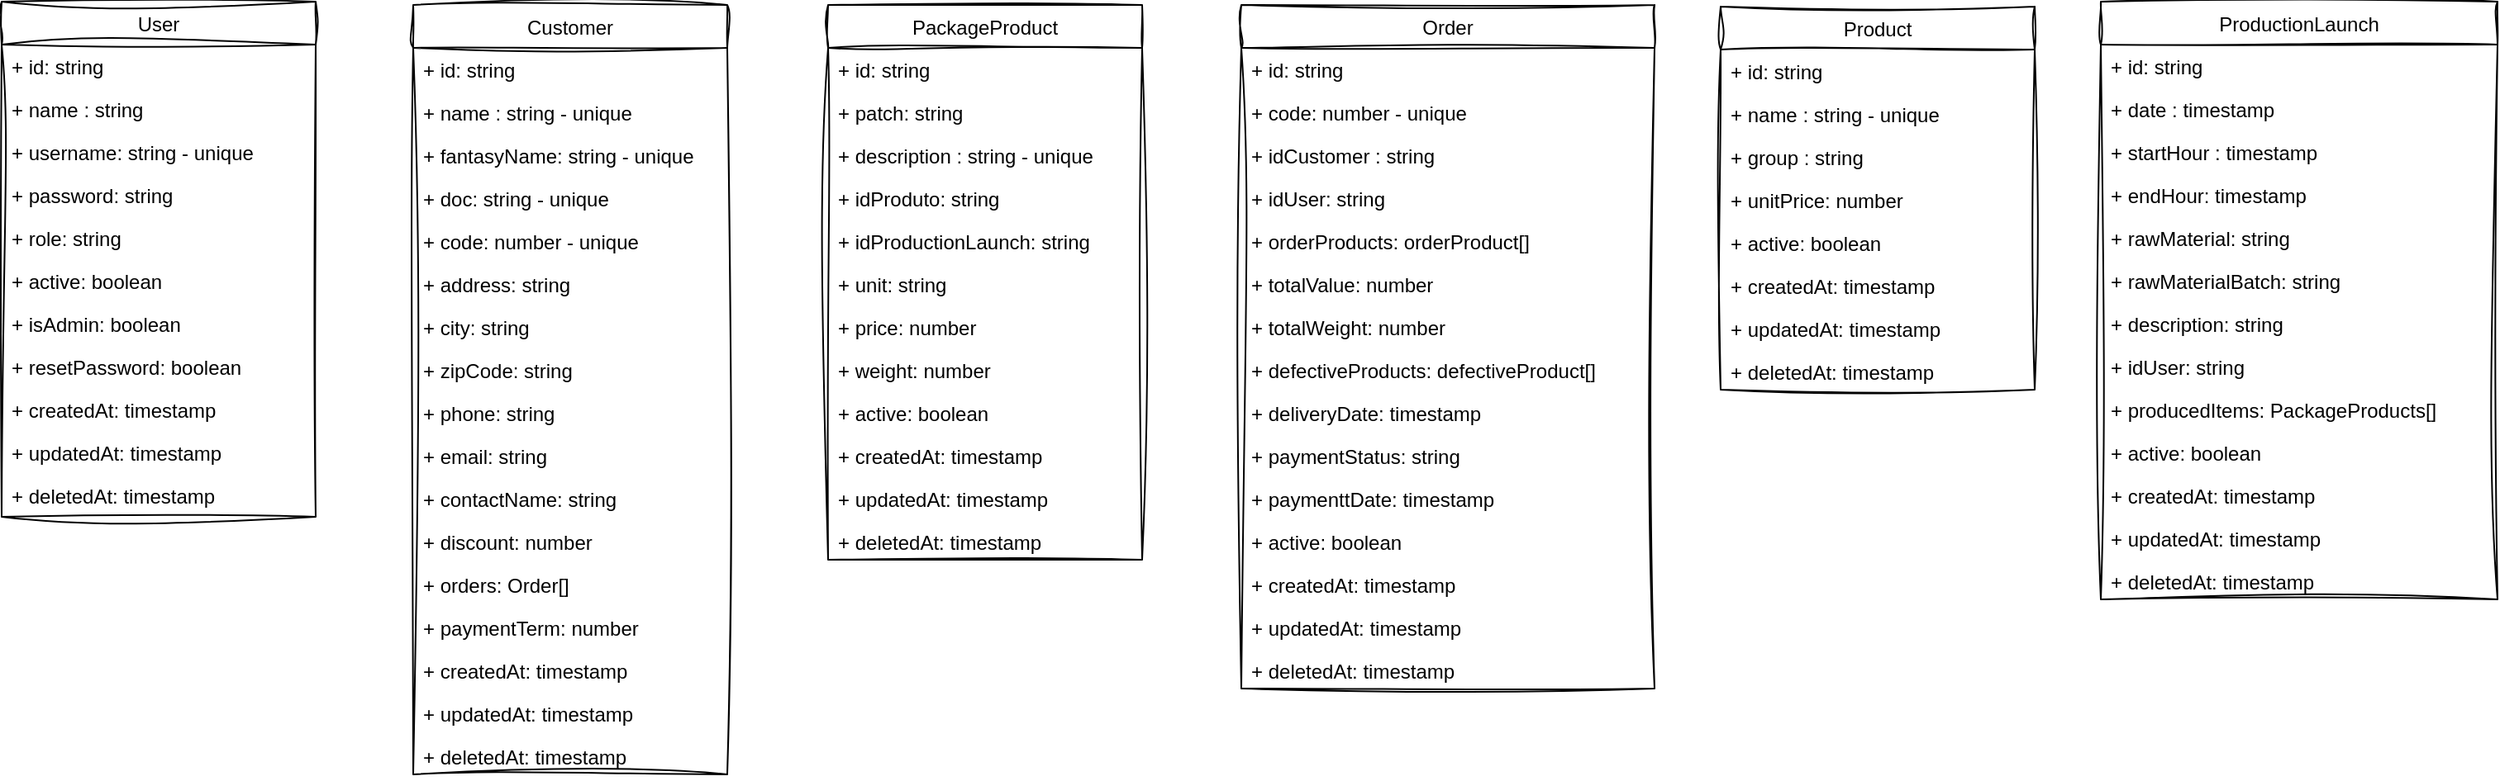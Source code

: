 <mxfile>
    <diagram id="lpRdQd4ExJOgX4B_6R_1" name="Página-1">
        <mxGraphModel dx="666" dy="485" grid="1" gridSize="10" guides="1" tooltips="1" connect="1" arrows="1" fold="1" page="1" pageScale="1" pageWidth="827" pageHeight="1169" math="0" shadow="0">
            <root>
                <mxCell id="0"/>
                <mxCell id="1" parent="0"/>
                <mxCell id="2" value="User" style="swimlane;fontStyle=0;childLayout=stackLayout;horizontal=1;startSize=26;fillColor=none;horizontalStack=0;resizeParent=1;resizeParentMax=0;resizeLast=0;collapsible=1;marginBottom=0;sketch=1;curveFitting=1;jiggle=2;" parent="1" vertex="1">
                    <mxGeometry x="50" y="58" width="190" height="312" as="geometry">
                        <mxRectangle x="50" y="58" width="70" height="30" as="alternateBounds"/>
                    </mxGeometry>
                </mxCell>
                <mxCell id="3" value="+ id: string" style="text;strokeColor=none;fillColor=none;align=left;verticalAlign=top;spacingLeft=4;spacingRight=4;overflow=hidden;rotatable=0;points=[[0,0.5],[1,0.5]];portConstraint=eastwest;sketch=1;curveFitting=1;jiggle=2;" parent="2" vertex="1">
                    <mxGeometry y="26" width="190" height="26" as="geometry"/>
                </mxCell>
                <mxCell id="4" value="+ name : string" style="text;strokeColor=none;fillColor=none;align=left;verticalAlign=top;spacingLeft=4;spacingRight=4;overflow=hidden;rotatable=0;points=[[0,0.5],[1,0.5]];portConstraint=eastwest;sketch=1;curveFitting=1;jiggle=2;" parent="2" vertex="1">
                    <mxGeometry y="52" width="190" height="26" as="geometry"/>
                </mxCell>
                <mxCell id="5" value="+ username: string - unique" style="text;strokeColor=none;fillColor=none;align=left;verticalAlign=top;spacingLeft=4;spacingRight=4;overflow=hidden;rotatable=0;points=[[0,0.5],[1,0.5]];portConstraint=eastwest;sketch=1;curveFitting=1;jiggle=2;" parent="2" vertex="1">
                    <mxGeometry y="78" width="190" height="26" as="geometry"/>
                </mxCell>
                <mxCell id="7" value="+ password: string" style="text;strokeColor=none;fillColor=none;align=left;verticalAlign=top;spacingLeft=4;spacingRight=4;overflow=hidden;rotatable=0;points=[[0,0.5],[1,0.5]];portConstraint=eastwest;sketch=1;curveFitting=1;jiggle=2;" parent="2" vertex="1">
                    <mxGeometry y="104" width="190" height="26" as="geometry"/>
                </mxCell>
                <mxCell id="9" value="+ role: string" style="text;strokeColor=none;fillColor=none;align=left;verticalAlign=top;spacingLeft=4;spacingRight=4;overflow=hidden;rotatable=0;points=[[0,0.5],[1,0.5]];portConstraint=eastwest;sketch=1;curveFitting=1;jiggle=2;" parent="2" vertex="1">
                    <mxGeometry y="130" width="190" height="26" as="geometry"/>
                </mxCell>
                <mxCell id="10" value="+ active: boolean" style="text;strokeColor=none;fillColor=none;align=left;verticalAlign=top;spacingLeft=4;spacingRight=4;overflow=hidden;rotatable=0;points=[[0,0.5],[1,0.5]];portConstraint=eastwest;sketch=1;curveFitting=1;jiggle=2;" parent="2" vertex="1">
                    <mxGeometry y="156" width="190" height="26" as="geometry"/>
                </mxCell>
                <mxCell id="11" value="+ isAdmin: boolean" style="text;strokeColor=none;fillColor=none;align=left;verticalAlign=top;spacingLeft=4;spacingRight=4;overflow=hidden;rotatable=0;points=[[0,0.5],[1,0.5]];portConstraint=eastwest;sketch=1;curveFitting=1;jiggle=2;" parent="2" vertex="1">
                    <mxGeometry y="182" width="190" height="26" as="geometry"/>
                </mxCell>
                <mxCell id="12" value="+ resetPassword: boolean" style="text;strokeColor=none;fillColor=none;align=left;verticalAlign=top;spacingLeft=4;spacingRight=4;overflow=hidden;rotatable=0;points=[[0,0.5],[1,0.5]];portConstraint=eastwest;sketch=1;curveFitting=1;jiggle=2;" parent="2" vertex="1">
                    <mxGeometry y="208" width="190" height="26" as="geometry"/>
                </mxCell>
                <mxCell id="13" value="+ createdAt: timestamp" style="text;strokeColor=none;fillColor=none;align=left;verticalAlign=top;spacingLeft=4;spacingRight=4;overflow=hidden;rotatable=0;points=[[0,0.5],[1,0.5]];portConstraint=eastwest;sketch=1;curveFitting=1;jiggle=2;" parent="2" vertex="1">
                    <mxGeometry y="234" width="190" height="26" as="geometry"/>
                </mxCell>
                <mxCell id="14" value="+ updatedAt: timestamp" style="text;strokeColor=none;fillColor=none;align=left;verticalAlign=top;spacingLeft=4;spacingRight=4;overflow=hidden;rotatable=0;points=[[0,0.5],[1,0.5]];portConstraint=eastwest;sketch=1;curveFitting=1;jiggle=2;" parent="2" vertex="1">
                    <mxGeometry y="260" width="190" height="26" as="geometry"/>
                </mxCell>
                <mxCell id="15" value="+ deletedAt: timestamp" style="text;strokeColor=none;fillColor=none;align=left;verticalAlign=top;spacingLeft=4;spacingRight=4;overflow=hidden;rotatable=0;points=[[0,0.5],[1,0.5]];portConstraint=eastwest;sketch=1;curveFitting=1;jiggle=2;" parent="2" vertex="1">
                    <mxGeometry y="286" width="190" height="26" as="geometry"/>
                </mxCell>
                <mxCell id="16" value="Customer" style="swimlane;fontStyle=0;childLayout=stackLayout;horizontal=1;startSize=26;fillColor=none;horizontalStack=0;resizeParent=1;resizeParentMax=0;resizeLast=0;collapsible=1;marginBottom=0;sketch=1;curveFitting=1;jiggle=2;" parent="1" vertex="1">
                    <mxGeometry x="299" y="60" width="190" height="466" as="geometry">
                        <mxRectangle x="280" y="60" width="90" height="30" as="alternateBounds"/>
                    </mxGeometry>
                </mxCell>
                <mxCell id="17" value="+ id: string" style="text;strokeColor=none;fillColor=none;align=left;verticalAlign=top;spacingLeft=4;spacingRight=4;overflow=hidden;rotatable=0;points=[[0,0.5],[1,0.5]];portConstraint=eastwest;sketch=1;curveFitting=1;jiggle=2;" parent="16" vertex="1">
                    <mxGeometry y="26" width="190" height="26" as="geometry"/>
                </mxCell>
                <mxCell id="18" value="+ name : string - unique" style="text;strokeColor=none;fillColor=none;align=left;verticalAlign=top;spacingLeft=4;spacingRight=4;overflow=hidden;rotatable=0;points=[[0,0.5],[1,0.5]];portConstraint=eastwest;sketch=1;curveFitting=1;jiggle=2;" parent="16" vertex="1">
                    <mxGeometry y="52" width="190" height="26" as="geometry"/>
                </mxCell>
                <mxCell id="19" value="+ fantasyName: string - unique" style="text;strokeColor=none;fillColor=none;align=left;verticalAlign=top;spacingLeft=4;spacingRight=4;overflow=hidden;rotatable=0;points=[[0,0.5],[1,0.5]];portConstraint=eastwest;sketch=1;curveFitting=1;jiggle=2;" parent="16" vertex="1">
                    <mxGeometry y="78" width="190" height="26" as="geometry"/>
                </mxCell>
                <mxCell id="30" value="+ doc: string - unique" style="text;strokeColor=none;fillColor=none;align=left;verticalAlign=top;spacingLeft=4;spacingRight=4;overflow=hidden;rotatable=0;points=[[0,0.5],[1,0.5]];portConstraint=eastwest;sketch=1;curveFitting=1;jiggle=2;" parent="16" vertex="1">
                    <mxGeometry y="104" width="190" height="26" as="geometry"/>
                </mxCell>
                <mxCell id="20" value="+ code: number - unique" style="text;strokeColor=none;fillColor=none;align=left;verticalAlign=top;spacingLeft=4;spacingRight=4;overflow=hidden;rotatable=0;points=[[0,0.5],[1,0.5]];portConstraint=eastwest;sketch=1;curveFitting=1;jiggle=2;" parent="16" vertex="1">
                    <mxGeometry y="130" width="190" height="26" as="geometry"/>
                </mxCell>
                <mxCell id="21" value="+ address: string" style="text;strokeColor=none;fillColor=none;align=left;verticalAlign=top;spacingLeft=4;spacingRight=4;overflow=hidden;rotatable=0;points=[[0,0.5],[1,0.5]];portConstraint=eastwest;sketch=1;curveFitting=1;jiggle=2;" parent="16" vertex="1">
                    <mxGeometry y="156" width="190" height="26" as="geometry"/>
                </mxCell>
                <mxCell id="22" value="+ city: string" style="text;strokeColor=none;fillColor=none;align=left;verticalAlign=top;spacingLeft=4;spacingRight=4;overflow=hidden;rotatable=0;points=[[0,0.5],[1,0.5]];portConstraint=eastwest;sketch=1;curveFitting=1;jiggle=2;" parent="16" vertex="1">
                    <mxGeometry y="182" width="190" height="26" as="geometry"/>
                </mxCell>
                <mxCell id="23" value="+ zipCode: string" style="text;strokeColor=none;fillColor=none;align=left;verticalAlign=top;spacingLeft=4;spacingRight=4;overflow=hidden;rotatable=0;points=[[0,0.5],[1,0.5]];portConstraint=eastwest;sketch=1;curveFitting=1;jiggle=2;" parent="16" vertex="1">
                    <mxGeometry y="208" width="190" height="26" as="geometry"/>
                </mxCell>
                <mxCell id="24" value="+ phone: string" style="text;strokeColor=none;fillColor=none;align=left;verticalAlign=top;spacingLeft=4;spacingRight=4;overflow=hidden;rotatable=0;points=[[0,0.5],[1,0.5]];portConstraint=eastwest;sketch=1;curveFitting=1;jiggle=2;" parent="16" vertex="1">
                    <mxGeometry y="234" width="190" height="26" as="geometry"/>
                </mxCell>
                <mxCell id="28" value="+ email: string" style="text;strokeColor=none;fillColor=none;align=left;verticalAlign=top;spacingLeft=4;spacingRight=4;overflow=hidden;rotatable=0;points=[[0,0.5],[1,0.5]];portConstraint=eastwest;sketch=1;curveFitting=1;jiggle=2;" parent="16" vertex="1">
                    <mxGeometry y="260" width="190" height="26" as="geometry"/>
                </mxCell>
                <mxCell id="29" value="+ contactName: string" style="text;strokeColor=none;fillColor=none;align=left;verticalAlign=top;spacingLeft=4;spacingRight=4;overflow=hidden;rotatable=0;points=[[0,0.5],[1,0.5]];portConstraint=eastwest;sketch=1;curveFitting=1;jiggle=2;" parent="16" vertex="1">
                    <mxGeometry y="286" width="190" height="26" as="geometry"/>
                </mxCell>
                <mxCell id="31" value="+ discount: number" style="text;strokeColor=none;fillColor=none;align=left;verticalAlign=top;spacingLeft=4;spacingRight=4;overflow=hidden;rotatable=0;points=[[0,0.5],[1,0.5]];portConstraint=eastwest;sketch=1;curveFitting=1;jiggle=2;" parent="16" vertex="1">
                    <mxGeometry y="312" width="190" height="26" as="geometry"/>
                </mxCell>
                <mxCell id="33" value="+ orders: Order[]" style="text;strokeColor=none;fillColor=none;align=left;verticalAlign=top;spacingLeft=4;spacingRight=4;overflow=hidden;rotatable=0;points=[[0,0.5],[1,0.5]];portConstraint=eastwest;sketch=1;curveFitting=1;jiggle=2;" parent="16" vertex="1">
                    <mxGeometry y="338" width="190" height="26" as="geometry"/>
                </mxCell>
                <mxCell id="32" value="+ paymentTerm: number" style="text;strokeColor=none;fillColor=none;align=left;verticalAlign=top;spacingLeft=4;spacingRight=4;overflow=hidden;rotatable=0;points=[[0,0.5],[1,0.5]];portConstraint=eastwest;sketch=1;curveFitting=1;jiggle=2;" parent="16" vertex="1">
                    <mxGeometry y="364" width="190" height="26" as="geometry"/>
                </mxCell>
                <mxCell id="25" value="+ createdAt: timestamp" style="text;strokeColor=none;fillColor=none;align=left;verticalAlign=top;spacingLeft=4;spacingRight=4;overflow=hidden;rotatable=0;points=[[0,0.5],[1,0.5]];portConstraint=eastwest;sketch=1;curveFitting=1;jiggle=2;" parent="16" vertex="1">
                    <mxGeometry y="390" width="190" height="26" as="geometry"/>
                </mxCell>
                <mxCell id="26" value="+ updatedAt: timestamp" style="text;strokeColor=none;fillColor=none;align=left;verticalAlign=top;spacingLeft=4;spacingRight=4;overflow=hidden;rotatable=0;points=[[0,0.5],[1,0.5]];portConstraint=eastwest;sketch=1;curveFitting=1;jiggle=2;" parent="16" vertex="1">
                    <mxGeometry y="416" width="190" height="26" as="geometry"/>
                </mxCell>
                <mxCell id="27" value="+ deletedAt: timestamp" style="text;strokeColor=none;fillColor=none;align=left;verticalAlign=top;spacingLeft=4;spacingRight=4;overflow=hidden;rotatable=0;points=[[0,0.5],[1,0.5]];portConstraint=eastwest;sketch=1;curveFitting=1;jiggle=2;" parent="16" vertex="1">
                    <mxGeometry y="442" width="190" height="24" as="geometry"/>
                </mxCell>
                <mxCell id="35" value="PackageProduct" style="swimlane;fontStyle=0;childLayout=stackLayout;horizontal=1;startSize=26;fillColor=none;horizontalStack=0;resizeParent=1;resizeParentMax=0;resizeLast=0;collapsible=1;marginBottom=0;sketch=1;curveFitting=1;jiggle=2;" parent="1" vertex="1">
                    <mxGeometry x="550" y="60" width="190" height="336" as="geometry">
                        <mxRectangle x="550" y="60" width="90" height="30" as="alternateBounds"/>
                    </mxGeometry>
                </mxCell>
                <mxCell id="36" value="+ id: string" style="text;strokeColor=none;fillColor=none;align=left;verticalAlign=top;spacingLeft=4;spacingRight=4;overflow=hidden;rotatable=0;points=[[0,0.5],[1,0.5]];portConstraint=eastwest;sketch=1;curveFitting=1;jiggle=2;" parent="35" vertex="1">
                    <mxGeometry y="26" width="190" height="26" as="geometry"/>
                </mxCell>
                <mxCell id="41" value="+ patch: string" style="text;strokeColor=none;fillColor=none;align=left;verticalAlign=top;spacingLeft=4;spacingRight=4;overflow=hidden;rotatable=0;points=[[0,0.5],[1,0.5]];portConstraint=eastwest;sketch=1;curveFitting=1;jiggle=2;" parent="35" vertex="1">
                    <mxGeometry y="52" width="190" height="26" as="geometry"/>
                </mxCell>
                <mxCell id="38" value="+ description : string - unique" style="text;strokeColor=none;fillColor=none;align=left;verticalAlign=top;spacingLeft=4;spacingRight=4;overflow=hidden;rotatable=0;points=[[0,0.5],[1,0.5]];portConstraint=eastwest;sketch=1;curveFitting=1;jiggle=2;" parent="35" vertex="1">
                    <mxGeometry y="78" width="190" height="26" as="geometry"/>
                </mxCell>
                <mxCell id="39" value="+ idProduto: string" style="text;strokeColor=none;fillColor=none;align=left;verticalAlign=top;spacingLeft=4;spacingRight=4;overflow=hidden;rotatable=0;points=[[0,0.5],[1,0.5]];portConstraint=eastwest;sketch=1;curveFitting=1;jiggle=2;" parent="35" vertex="1">
                    <mxGeometry y="104" width="190" height="26" as="geometry"/>
                </mxCell>
                <mxCell id="144" value="+ idProductionLaunch: string" style="text;strokeColor=none;fillColor=none;align=left;verticalAlign=top;spacingLeft=4;spacingRight=4;overflow=hidden;rotatable=0;points=[[0,0.5],[1,0.5]];portConstraint=eastwest;sketch=1;curveFitting=1;jiggle=2;" parent="35" vertex="1">
                    <mxGeometry y="130" width="190" height="26" as="geometry"/>
                </mxCell>
                <mxCell id="40" value="+ unit: string" style="text;strokeColor=none;fillColor=none;align=left;verticalAlign=top;spacingLeft=4;spacingRight=4;overflow=hidden;rotatable=0;points=[[0,0.5],[1,0.5]];portConstraint=eastwest;sketch=1;curveFitting=1;jiggle=2;" parent="35" vertex="1">
                    <mxGeometry y="156" width="190" height="26" as="geometry"/>
                </mxCell>
                <mxCell id="42" value="+ price: number" style="text;strokeColor=none;fillColor=none;align=left;verticalAlign=top;spacingLeft=4;spacingRight=4;overflow=hidden;rotatable=0;points=[[0,0.5],[1,0.5]];portConstraint=eastwest;sketch=1;curveFitting=1;jiggle=2;" parent="35" vertex="1">
                    <mxGeometry y="182" width="190" height="26" as="geometry"/>
                </mxCell>
                <mxCell id="43" value="+ weight: number" style="text;strokeColor=none;fillColor=none;align=left;verticalAlign=top;spacingLeft=4;spacingRight=4;overflow=hidden;rotatable=0;points=[[0,0.5],[1,0.5]];portConstraint=eastwest;sketch=1;curveFitting=1;jiggle=2;" parent="35" vertex="1">
                    <mxGeometry y="208" width="190" height="26" as="geometry"/>
                </mxCell>
                <mxCell id="54" value="+ active: boolean" style="text;strokeColor=none;fillColor=none;align=left;verticalAlign=top;spacingLeft=4;spacingRight=4;overflow=hidden;rotatable=0;points=[[0,0.5],[1,0.5]];portConstraint=eastwest;sketch=1;curveFitting=1;jiggle=2;" parent="35" vertex="1">
                    <mxGeometry y="234" width="190" height="26" as="geometry"/>
                </mxCell>
                <mxCell id="51" value="+ createdAt: timestamp" style="text;strokeColor=none;fillColor=none;align=left;verticalAlign=top;spacingLeft=4;spacingRight=4;overflow=hidden;rotatable=0;points=[[0,0.5],[1,0.5]];portConstraint=eastwest;sketch=1;curveFitting=1;jiggle=2;" parent="35" vertex="1">
                    <mxGeometry y="260" width="190" height="26" as="geometry"/>
                </mxCell>
                <mxCell id="52" value="+ updatedAt: timestamp" style="text;strokeColor=none;fillColor=none;align=left;verticalAlign=top;spacingLeft=4;spacingRight=4;overflow=hidden;rotatable=0;points=[[0,0.5],[1,0.5]];portConstraint=eastwest;sketch=1;curveFitting=1;jiggle=2;" parent="35" vertex="1">
                    <mxGeometry y="286" width="190" height="26" as="geometry"/>
                </mxCell>
                <mxCell id="53" value="+ deletedAt: timestamp" style="text;strokeColor=none;fillColor=none;align=left;verticalAlign=top;spacingLeft=4;spacingRight=4;overflow=hidden;rotatable=0;points=[[0,0.5],[1,0.5]];portConstraint=eastwest;sketch=1;curveFitting=1;jiggle=2;" parent="35" vertex="1">
                    <mxGeometry y="312" width="190" height="24" as="geometry"/>
                </mxCell>
                <mxCell id="55" value="Order" style="swimlane;fontStyle=0;childLayout=stackLayout;horizontal=1;startSize=26;fillColor=none;horizontalStack=0;resizeParent=1;resizeParentMax=0;resizeLast=0;collapsible=1;marginBottom=0;sketch=1;curveFitting=1;jiggle=2;" parent="1" vertex="1">
                    <mxGeometry x="800" y="60" width="250" height="414" as="geometry">
                        <mxRectangle x="800" y="60" width="90" height="30" as="alternateBounds"/>
                    </mxGeometry>
                </mxCell>
                <mxCell id="56" value="+ id: string" style="text;strokeColor=none;fillColor=none;align=left;verticalAlign=top;spacingLeft=4;spacingRight=4;overflow=hidden;rotatable=0;points=[[0,0.5],[1,0.5]];portConstraint=eastwest;sketch=1;curveFitting=1;jiggle=2;" parent="55" vertex="1">
                    <mxGeometry y="26" width="250" height="26" as="geometry"/>
                </mxCell>
                <mxCell id="57" value="+ code: number - unique" style="text;strokeColor=none;fillColor=none;align=left;verticalAlign=top;spacingLeft=4;spacingRight=4;overflow=hidden;rotatable=0;points=[[0,0.5],[1,0.5]];portConstraint=eastwest;sketch=1;curveFitting=1;jiggle=2;" parent="55" vertex="1">
                    <mxGeometry y="52" width="250" height="26" as="geometry"/>
                </mxCell>
                <mxCell id="58" value="+ idCustomer : string" style="text;strokeColor=none;fillColor=none;align=left;verticalAlign=top;spacingLeft=4;spacingRight=4;overflow=hidden;rotatable=0;points=[[0,0.5],[1,0.5]];portConstraint=eastwest;sketch=1;curveFitting=1;jiggle=2;" parent="55" vertex="1">
                    <mxGeometry y="78" width="250" height="26" as="geometry"/>
                </mxCell>
                <mxCell id="59" value="+ idUser: string" style="text;strokeColor=none;fillColor=none;align=left;verticalAlign=top;spacingLeft=4;spacingRight=4;overflow=hidden;rotatable=0;points=[[0,0.5],[1,0.5]];portConstraint=eastwest;sketch=1;curveFitting=1;jiggle=2;" parent="55" vertex="1">
                    <mxGeometry y="104" width="250" height="26" as="geometry"/>
                </mxCell>
                <mxCell id="100" value="+ orderProducts: orderProduct[]" style="text;strokeColor=none;fillColor=none;align=left;verticalAlign=top;spacingLeft=4;spacingRight=4;overflow=hidden;rotatable=0;points=[[0,0.5],[1,0.5]];portConstraint=eastwest;sketch=1;curveFitting=1;jiggle=2;" parent="55" vertex="1">
                    <mxGeometry y="130" width="250" height="26" as="geometry"/>
                </mxCell>
                <mxCell id="60" value="+ totalValue: number" style="text;strokeColor=none;fillColor=none;align=left;verticalAlign=top;spacingLeft=4;spacingRight=4;overflow=hidden;rotatable=0;points=[[0,0.5],[1,0.5]];portConstraint=eastwest;sketch=1;curveFitting=1;jiggle=2;" parent="55" vertex="1">
                    <mxGeometry y="156" width="250" height="26" as="geometry"/>
                </mxCell>
                <mxCell id="61" value="+ totalWeight: number" style="text;strokeColor=none;fillColor=none;align=left;verticalAlign=top;spacingLeft=4;spacingRight=4;overflow=hidden;rotatable=0;points=[[0,0.5],[1,0.5]];portConstraint=eastwest;sketch=1;curveFitting=1;jiggle=2;" parent="55" vertex="1">
                    <mxGeometry y="182" width="250" height="26" as="geometry"/>
                </mxCell>
                <mxCell id="99" value="+ defectiveProducts: defectiveProduct[]" style="text;strokeColor=none;fillColor=none;align=left;verticalAlign=top;spacingLeft=4;spacingRight=4;overflow=hidden;rotatable=0;points=[[0,0.5],[1,0.5]];portConstraint=eastwest;sketch=1;curveFitting=1;jiggle=2;" parent="55" vertex="1">
                    <mxGeometry y="208" width="250" height="26" as="geometry"/>
                </mxCell>
                <mxCell id="97" value="+ deliveryDate: timestamp" style="text;strokeColor=none;fillColor=none;align=left;verticalAlign=top;spacingLeft=4;spacingRight=4;overflow=hidden;rotatable=0;points=[[0,0.5],[1,0.5]];portConstraint=eastwest;sketch=1;curveFitting=1;jiggle=2;" parent="55" vertex="1">
                    <mxGeometry y="234" width="250" height="26" as="geometry"/>
                </mxCell>
                <mxCell id="98" value="+ paymentStatus: string" style="text;strokeColor=none;fillColor=none;align=left;verticalAlign=top;spacingLeft=4;spacingRight=4;overflow=hidden;rotatable=0;points=[[0,0.5],[1,0.5]];portConstraint=eastwest;sketch=1;curveFitting=1;jiggle=2;" parent="55" vertex="1">
                    <mxGeometry y="260" width="250" height="26" as="geometry"/>
                </mxCell>
                <mxCell id="67" value="+ paymenttDate: timestamp" style="text;strokeColor=none;fillColor=none;align=left;verticalAlign=top;spacingLeft=4;spacingRight=4;overflow=hidden;rotatable=0;points=[[0,0.5],[1,0.5]];portConstraint=eastwest;sketch=1;curveFitting=1;jiggle=2;" parent="55" vertex="1">
                    <mxGeometry y="286" width="250" height="26" as="geometry"/>
                </mxCell>
                <mxCell id="63" value="+ active: boolean" style="text;strokeColor=none;fillColor=none;align=left;verticalAlign=top;spacingLeft=4;spacingRight=4;overflow=hidden;rotatable=0;points=[[0,0.5],[1,0.5]];portConstraint=eastwest;sketch=1;curveFitting=1;jiggle=2;" parent="55" vertex="1">
                    <mxGeometry y="312" width="250" height="26" as="geometry"/>
                </mxCell>
                <mxCell id="64" value="+ createdAt: timestamp" style="text;strokeColor=none;fillColor=none;align=left;verticalAlign=top;spacingLeft=4;spacingRight=4;overflow=hidden;rotatable=0;points=[[0,0.5],[1,0.5]];portConstraint=eastwest;sketch=1;curveFitting=1;jiggle=2;" parent="55" vertex="1">
                    <mxGeometry y="338" width="250" height="26" as="geometry"/>
                </mxCell>
                <mxCell id="65" value="+ updatedAt: timestamp" style="text;strokeColor=none;fillColor=none;align=left;verticalAlign=top;spacingLeft=4;spacingRight=4;overflow=hidden;rotatable=0;points=[[0,0.5],[1,0.5]];portConstraint=eastwest;sketch=1;curveFitting=1;jiggle=2;" parent="55" vertex="1">
                    <mxGeometry y="364" width="250" height="26" as="geometry"/>
                </mxCell>
                <mxCell id="66" value="+ deletedAt: timestamp" style="text;strokeColor=none;fillColor=none;align=left;verticalAlign=top;spacingLeft=4;spacingRight=4;overflow=hidden;rotatable=0;points=[[0,0.5],[1,0.5]];portConstraint=eastwest;sketch=1;curveFitting=1;jiggle=2;" parent="55" vertex="1">
                    <mxGeometry y="390" width="250" height="24" as="geometry"/>
                </mxCell>
                <mxCell id="117" value="Product" style="swimlane;fontStyle=0;childLayout=stackLayout;horizontal=1;startSize=26;fillColor=none;horizontalStack=0;resizeParent=1;resizeParentMax=0;resizeLast=0;collapsible=1;marginBottom=0;sketch=1;curveFitting=1;jiggle=2;" parent="1" vertex="1">
                    <mxGeometry x="1090" y="61" width="190" height="232" as="geometry">
                        <mxRectangle x="550" y="60" width="90" height="30" as="alternateBounds"/>
                    </mxGeometry>
                </mxCell>
                <mxCell id="118" value="+ id: string" style="text;strokeColor=none;fillColor=none;align=left;verticalAlign=top;spacingLeft=4;spacingRight=4;overflow=hidden;rotatable=0;points=[[0,0.5],[1,0.5]];portConstraint=eastwest;sketch=1;curveFitting=1;jiggle=2;" parent="117" vertex="1">
                    <mxGeometry y="26" width="190" height="26" as="geometry"/>
                </mxCell>
                <mxCell id="120" value="+ name : string - unique" style="text;strokeColor=none;fillColor=none;align=left;verticalAlign=top;spacingLeft=4;spacingRight=4;overflow=hidden;rotatable=0;points=[[0,0.5],[1,0.5]];portConstraint=eastwest;sketch=1;curveFitting=1;jiggle=2;" parent="117" vertex="1">
                    <mxGeometry y="52" width="190" height="26" as="geometry"/>
                </mxCell>
                <mxCell id="129" value="+ group : string" style="text;strokeColor=none;fillColor=none;align=left;verticalAlign=top;spacingLeft=4;spacingRight=4;overflow=hidden;rotatable=0;points=[[0,0.5],[1,0.5]];portConstraint=eastwest;sketch=1;curveFitting=1;jiggle=2;" parent="117" vertex="1">
                    <mxGeometry y="78" width="190" height="26" as="geometry"/>
                </mxCell>
                <mxCell id="123" value="+ unitPrice: number" style="text;strokeColor=none;fillColor=none;align=left;verticalAlign=top;spacingLeft=4;spacingRight=4;overflow=hidden;rotatable=0;points=[[0,0.5],[1,0.5]];portConstraint=eastwest;sketch=1;curveFitting=1;jiggle=2;" parent="117" vertex="1">
                    <mxGeometry y="104" width="190" height="26" as="geometry"/>
                </mxCell>
                <mxCell id="125" value="+ active: boolean" style="text;strokeColor=none;fillColor=none;align=left;verticalAlign=top;spacingLeft=4;spacingRight=4;overflow=hidden;rotatable=0;points=[[0,0.5],[1,0.5]];portConstraint=eastwest;sketch=1;curveFitting=1;jiggle=2;" parent="117" vertex="1">
                    <mxGeometry y="130" width="190" height="26" as="geometry"/>
                </mxCell>
                <mxCell id="126" value="+ createdAt: timestamp" style="text;strokeColor=none;fillColor=none;align=left;verticalAlign=top;spacingLeft=4;spacingRight=4;overflow=hidden;rotatable=0;points=[[0,0.5],[1,0.5]];portConstraint=eastwest;sketch=1;curveFitting=1;jiggle=2;" parent="117" vertex="1">
                    <mxGeometry y="156" width="190" height="26" as="geometry"/>
                </mxCell>
                <mxCell id="127" value="+ updatedAt: timestamp" style="text;strokeColor=none;fillColor=none;align=left;verticalAlign=top;spacingLeft=4;spacingRight=4;overflow=hidden;rotatable=0;points=[[0,0.5],[1,0.5]];portConstraint=eastwest;sketch=1;curveFitting=1;jiggle=2;" parent="117" vertex="1">
                    <mxGeometry y="182" width="190" height="26" as="geometry"/>
                </mxCell>
                <mxCell id="128" value="+ deletedAt: timestamp" style="text;strokeColor=none;fillColor=none;align=left;verticalAlign=top;spacingLeft=4;spacingRight=4;overflow=hidden;rotatable=0;points=[[0,0.5],[1,0.5]];portConstraint=eastwest;sketch=1;curveFitting=1;jiggle=2;" parent="117" vertex="1">
                    <mxGeometry y="208" width="190" height="24" as="geometry"/>
                </mxCell>
                <mxCell id="130" value="ProductionLaunch" style="swimlane;fontStyle=0;childLayout=stackLayout;horizontal=1;startSize=26;fillColor=none;horizontalStack=0;resizeParent=1;resizeParentMax=0;resizeLast=0;collapsible=1;marginBottom=0;sketch=1;curveFitting=1;jiggle=2;" parent="1" vertex="1">
                    <mxGeometry x="1320" y="58" width="240" height="362" as="geometry">
                        <mxRectangle x="550" y="60" width="90" height="30" as="alternateBounds"/>
                    </mxGeometry>
                </mxCell>
                <mxCell id="131" value="+ id: string" style="text;strokeColor=none;fillColor=none;align=left;verticalAlign=top;spacingLeft=4;spacingRight=4;overflow=hidden;rotatable=0;points=[[0,0.5],[1,0.5]];portConstraint=eastwest;sketch=1;curveFitting=1;jiggle=2;" parent="130" vertex="1">
                    <mxGeometry y="26" width="240" height="26" as="geometry"/>
                </mxCell>
                <mxCell id="132" value="+ date : timestamp " style="text;strokeColor=none;fillColor=none;align=left;verticalAlign=top;spacingLeft=4;spacingRight=4;overflow=hidden;rotatable=0;points=[[0,0.5],[1,0.5]];portConstraint=eastwest;sketch=1;curveFitting=1;jiggle=2;" parent="130" vertex="1">
                    <mxGeometry y="52" width="240" height="26" as="geometry"/>
                </mxCell>
                <mxCell id="133" value="+ startHour : timestamp" style="text;strokeColor=none;fillColor=none;align=left;verticalAlign=top;spacingLeft=4;spacingRight=4;overflow=hidden;rotatable=0;points=[[0,0.5],[1,0.5]];portConstraint=eastwest;sketch=1;curveFitting=1;jiggle=2;" parent="130" vertex="1">
                    <mxGeometry y="78" width="240" height="26" as="geometry"/>
                </mxCell>
                <mxCell id="134" value="+ endHour: timestamp" style="text;strokeColor=none;fillColor=none;align=left;verticalAlign=top;spacingLeft=4;spacingRight=4;overflow=hidden;rotatable=0;points=[[0,0.5],[1,0.5]];portConstraint=eastwest;sketch=1;curveFitting=1;jiggle=2;" parent="130" vertex="1">
                    <mxGeometry y="104" width="240" height="26" as="geometry"/>
                </mxCell>
                <mxCell id="139" value="+ rawMaterial: string" style="text;strokeColor=none;fillColor=none;align=left;verticalAlign=top;spacingLeft=4;spacingRight=4;overflow=hidden;rotatable=0;points=[[0,0.5],[1,0.5]];portConstraint=eastwest;sketch=1;curveFitting=1;jiggle=2;" parent="130" vertex="1">
                    <mxGeometry y="130" width="240" height="26" as="geometry"/>
                </mxCell>
                <mxCell id="140" value="+ rawMaterialBatch: string" style="text;strokeColor=none;fillColor=none;align=left;verticalAlign=top;spacingLeft=4;spacingRight=4;overflow=hidden;rotatable=0;points=[[0,0.5],[1,0.5]];portConstraint=eastwest;sketch=1;curveFitting=1;jiggle=2;" parent="130" vertex="1">
                    <mxGeometry y="156" width="240" height="26" as="geometry"/>
                </mxCell>
                <mxCell id="141" value="+ description: string" style="text;strokeColor=none;fillColor=none;align=left;verticalAlign=top;spacingLeft=4;spacingRight=4;overflow=hidden;rotatable=0;points=[[0,0.5],[1,0.5]];portConstraint=eastwest;sketch=1;curveFitting=1;jiggle=2;" parent="130" vertex="1">
                    <mxGeometry y="182" width="240" height="26" as="geometry"/>
                </mxCell>
                <mxCell id="142" value="+ idUser: string" style="text;strokeColor=none;fillColor=none;align=left;verticalAlign=top;spacingLeft=4;spacingRight=4;overflow=hidden;rotatable=0;points=[[0,0.5],[1,0.5]];portConstraint=eastwest;sketch=1;curveFitting=1;jiggle=2;" parent="130" vertex="1">
                    <mxGeometry y="208" width="240" height="26" as="geometry"/>
                </mxCell>
                <mxCell id="143" value="+ producedItems: PackageProducts[]" style="text;strokeColor=none;fillColor=none;align=left;verticalAlign=top;spacingLeft=4;spacingRight=4;overflow=hidden;rotatable=0;points=[[0,0.5],[1,0.5]];portConstraint=eastwest;sketch=1;curveFitting=1;jiggle=2;" parent="130" vertex="1">
                    <mxGeometry y="234" width="240" height="26" as="geometry"/>
                </mxCell>
                <mxCell id="135" value="+ active: boolean" style="text;strokeColor=none;fillColor=none;align=left;verticalAlign=top;spacingLeft=4;spacingRight=4;overflow=hidden;rotatable=0;points=[[0,0.5],[1,0.5]];portConstraint=eastwest;sketch=1;curveFitting=1;jiggle=2;" parent="130" vertex="1">
                    <mxGeometry y="260" width="240" height="26" as="geometry"/>
                </mxCell>
                <mxCell id="136" value="+ createdAt: timestamp" style="text;strokeColor=none;fillColor=none;align=left;verticalAlign=top;spacingLeft=4;spacingRight=4;overflow=hidden;rotatable=0;points=[[0,0.5],[1,0.5]];portConstraint=eastwest;sketch=1;curveFitting=1;jiggle=2;" parent="130" vertex="1">
                    <mxGeometry y="286" width="240" height="26" as="geometry"/>
                </mxCell>
                <mxCell id="137" value="+ updatedAt: timestamp" style="text;strokeColor=none;fillColor=none;align=left;verticalAlign=top;spacingLeft=4;spacingRight=4;overflow=hidden;rotatable=0;points=[[0,0.5],[1,0.5]];portConstraint=eastwest;sketch=1;curveFitting=1;jiggle=2;" parent="130" vertex="1">
                    <mxGeometry y="312" width="240" height="26" as="geometry"/>
                </mxCell>
                <mxCell id="138" value="+ deletedAt: timestamp" style="text;strokeColor=none;fillColor=none;align=left;verticalAlign=top;spacingLeft=4;spacingRight=4;overflow=hidden;rotatable=0;points=[[0,0.5],[1,0.5]];portConstraint=eastwest;sketch=1;curveFitting=1;jiggle=2;" parent="130" vertex="1">
                    <mxGeometry y="338" width="240" height="24" as="geometry"/>
                </mxCell>
            </root>
        </mxGraphModel>
    </diagram>
</mxfile>